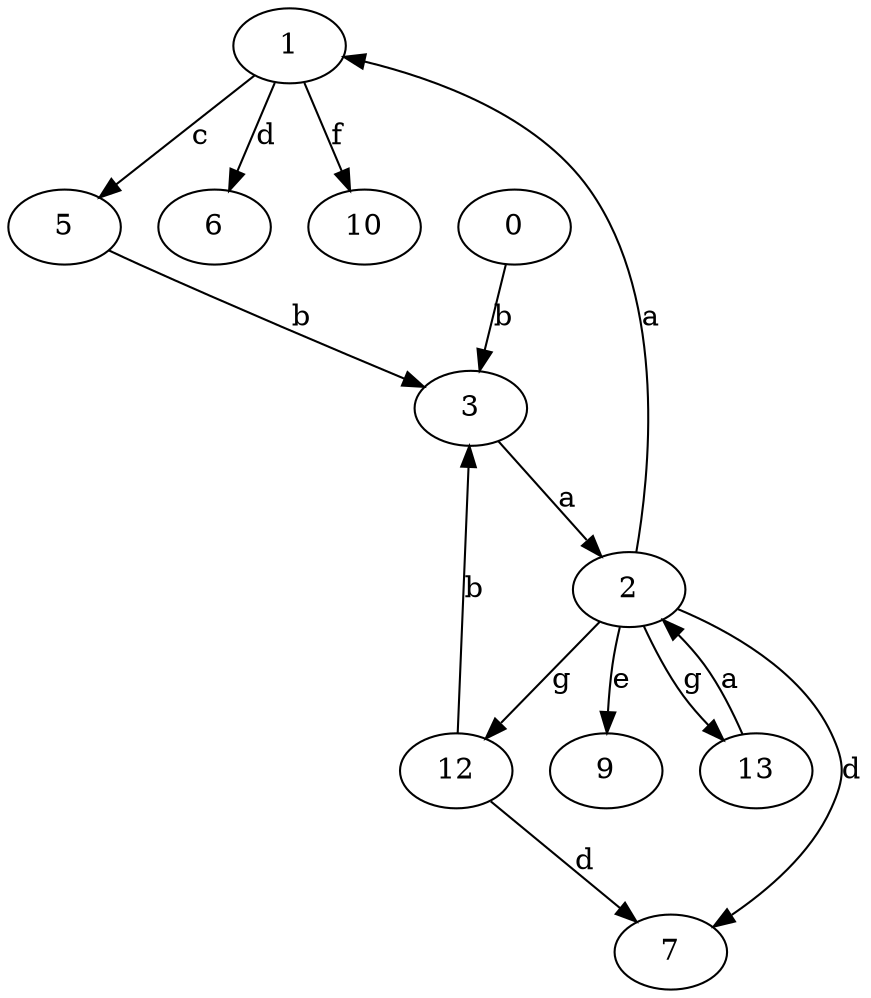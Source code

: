 strict digraph  {
1;
2;
3;
5;
6;
7;
9;
10;
12;
0;
13;
1 -> 5  [label=c];
1 -> 6  [label=d];
1 -> 10  [label=f];
2 -> 1  [label=a];
2 -> 7  [label=d];
2 -> 9  [label=e];
2 -> 12  [label=g];
2 -> 13  [label=g];
3 -> 2  [label=a];
5 -> 3  [label=b];
12 -> 3  [label=b];
12 -> 7  [label=d];
0 -> 3  [label=b];
13 -> 2  [label=a];
}
